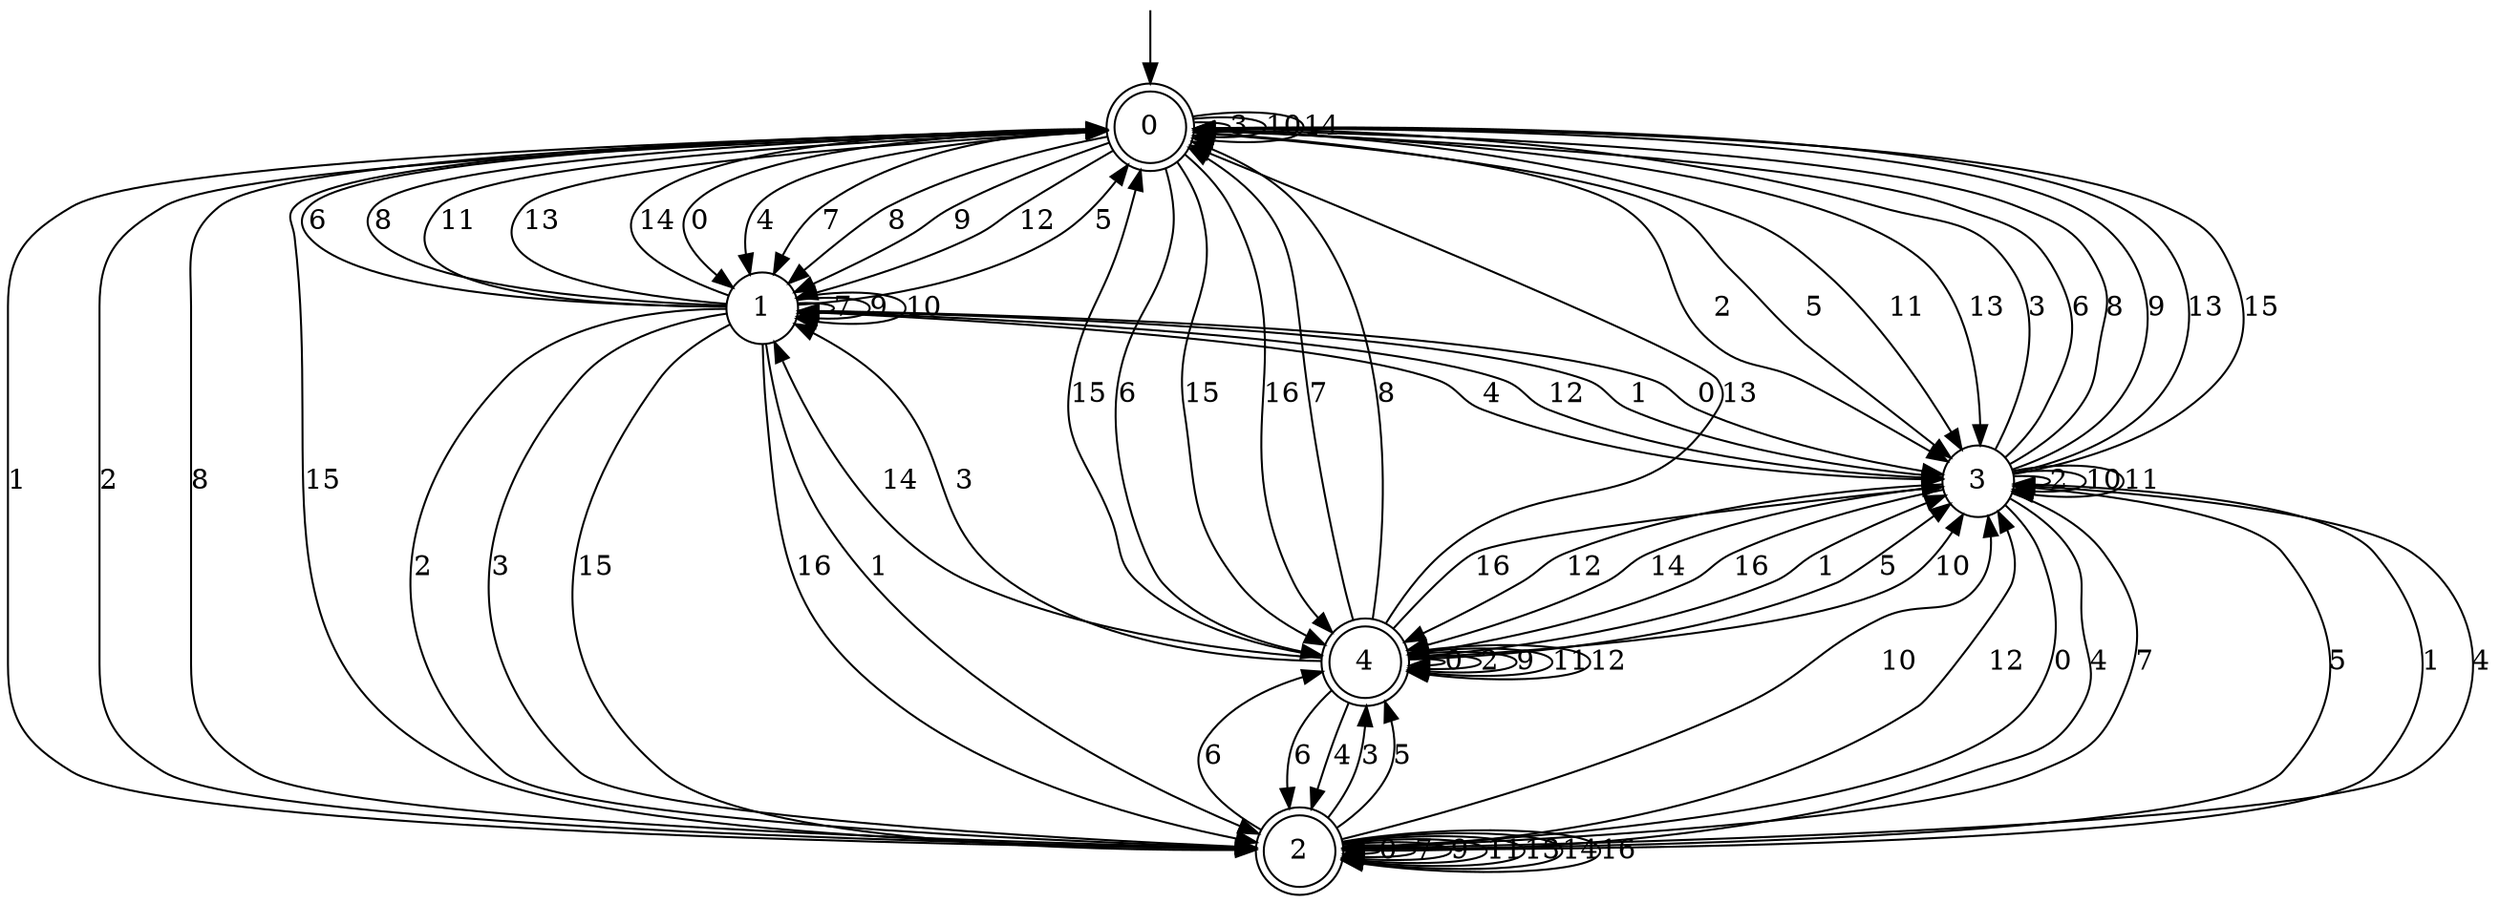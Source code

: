 digraph g {

	s0 [shape="doublecircle" label="0"];
	s1 [shape="circle" label="1"];
	s2 [shape="doublecircle" label="2"];
	s3 [shape="circle" label="3"];
	s4 [shape="doublecircle" label="4"];
	s0 -> s1 [label="0"];
	s0 -> s2 [label="1"];
	s0 -> s3 [label="2"];
	s0 -> s0 [label="3"];
	s0 -> s1 [label="4"];
	s0 -> s3 [label="5"];
	s0 -> s4 [label="6"];
	s0 -> s1 [label="7"];
	s0 -> s1 [label="8"];
	s0 -> s1 [label="9"];
	s0 -> s0 [label="10"];
	s0 -> s3 [label="11"];
	s0 -> s1 [label="12"];
	s0 -> s3 [label="13"];
	s0 -> s0 [label="14"];
	s0 -> s4 [label="15"];
	s0 -> s4 [label="16"];
	s1 -> s3 [label="0"];
	s1 -> s2 [label="1"];
	s1 -> s2 [label="2"];
	s1 -> s2 [label="3"];
	s1 -> s3 [label="4"];
	s1 -> s0 [label="5"];
	s1 -> s0 [label="6"];
	s1 -> s1 [label="7"];
	s1 -> s0 [label="8"];
	s1 -> s1 [label="9"];
	s1 -> s1 [label="10"];
	s1 -> s0 [label="11"];
	s1 -> s3 [label="12"];
	s1 -> s0 [label="13"];
	s1 -> s0 [label="14"];
	s1 -> s2 [label="15"];
	s1 -> s2 [label="16"];
	s2 -> s2 [label="0"];
	s2 -> s3 [label="1"];
	s2 -> s0 [label="2"];
	s2 -> s4 [label="3"];
	s2 -> s3 [label="4"];
	s2 -> s4 [label="5"];
	s2 -> s4 [label="6"];
	s2 -> s2 [label="7"];
	s2 -> s0 [label="8"];
	s2 -> s2 [label="9"];
	s2 -> s3 [label="10"];
	s2 -> s2 [label="11"];
	s2 -> s3 [label="12"];
	s2 -> s2 [label="13"];
	s2 -> s2 [label="14"];
	s2 -> s0 [label="15"];
	s2 -> s2 [label="16"];
	s3 -> s2 [label="0"];
	s3 -> s1 [label="1"];
	s3 -> s3 [label="2"];
	s3 -> s0 [label="3"];
	s3 -> s2 [label="4"];
	s3 -> s2 [label="5"];
	s3 -> s0 [label="6"];
	s3 -> s2 [label="7"];
	s3 -> s0 [label="8"];
	s3 -> s0 [label="9"];
	s3 -> s3 [label="10"];
	s3 -> s3 [label="11"];
	s3 -> s4 [label="12"];
	s3 -> s0 [label="13"];
	s3 -> s4 [label="14"];
	s3 -> s0 [label="15"];
	s3 -> s4 [label="16"];
	s4 -> s4 [label="0"];
	s4 -> s3 [label="1"];
	s4 -> s4 [label="2"];
	s4 -> s1 [label="3"];
	s4 -> s2 [label="4"];
	s4 -> s3 [label="5"];
	s4 -> s2 [label="6"];
	s4 -> s0 [label="7"];
	s4 -> s0 [label="8"];
	s4 -> s4 [label="9"];
	s4 -> s3 [label="10"];
	s4 -> s4 [label="11"];
	s4 -> s4 [label="12"];
	s4 -> s0 [label="13"];
	s4 -> s1 [label="14"];
	s4 -> s0 [label="15"];
	s4 -> s3 [label="16"];

__start0 [label="" shape="none" width="0" height="0"];
__start0 -> s0;

}
